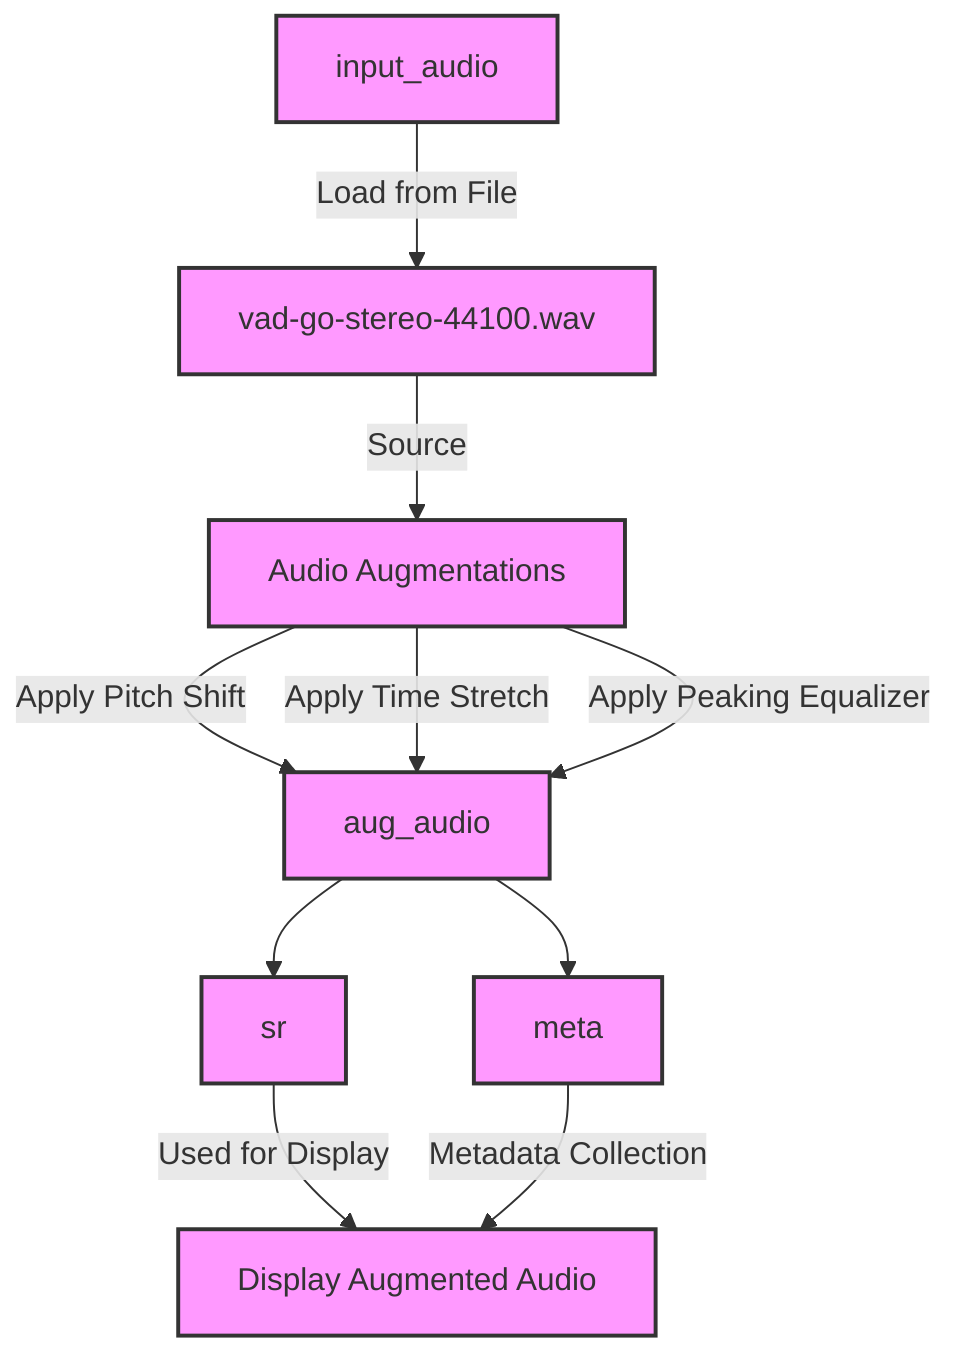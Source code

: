 %% Mermaid Flowchart Diagram %%
flowchart TD
    %% Nodes %%
    A[input_audio] -->|Load from File| B[vad-go-stereo-44100.wav]
    B -->|Source| C[Audio Augmentations] 
    
    %% Augmentation Process %%
    C -->|Apply Pitch Shift| D[aug_audio]
    C -->|Apply Time Stretch| D
    C -->|Apply Peaking Equalizer| D

    %% Sample Rate and Metadata %%
    D --> E[sr]
    D --> F[meta]
    E -->|Used for Display| G[Display Augmented Audio]
    F -->|Metadata Collection| G

    %% Node Descriptions %%
    classDef default fill:#f9f,stroke:#333,stroke-width:2px;
    class A fill:#bbf,stroke:#333,stroke-width:2px;
    class B fill:#cdf,stroke:#333,stroke-width:2px;
    class C fill:#f96,stroke:#333,stroke-width:2px;
    class D fill:#ccf,stroke:#333,stroke-width:2px;
    class E,F,G fill:#cfc,stroke:#333,stroke-width:2px;

%% Comment for each Node %%
    %% A represents the variable input_audio, holding the path to the input audio file.
    %% B is the data source 'vad-go-stereo-44100.wav', loaded as input.
    %% C represents the various audio augmentations applied to input_audio.
    %% D is the augmented audio output, resulting from transformations.
    %% E and F represent the sample rate and metadata, respectively, used/display after augmentation.
    %% G is the final output step where augmented audio is displayed.